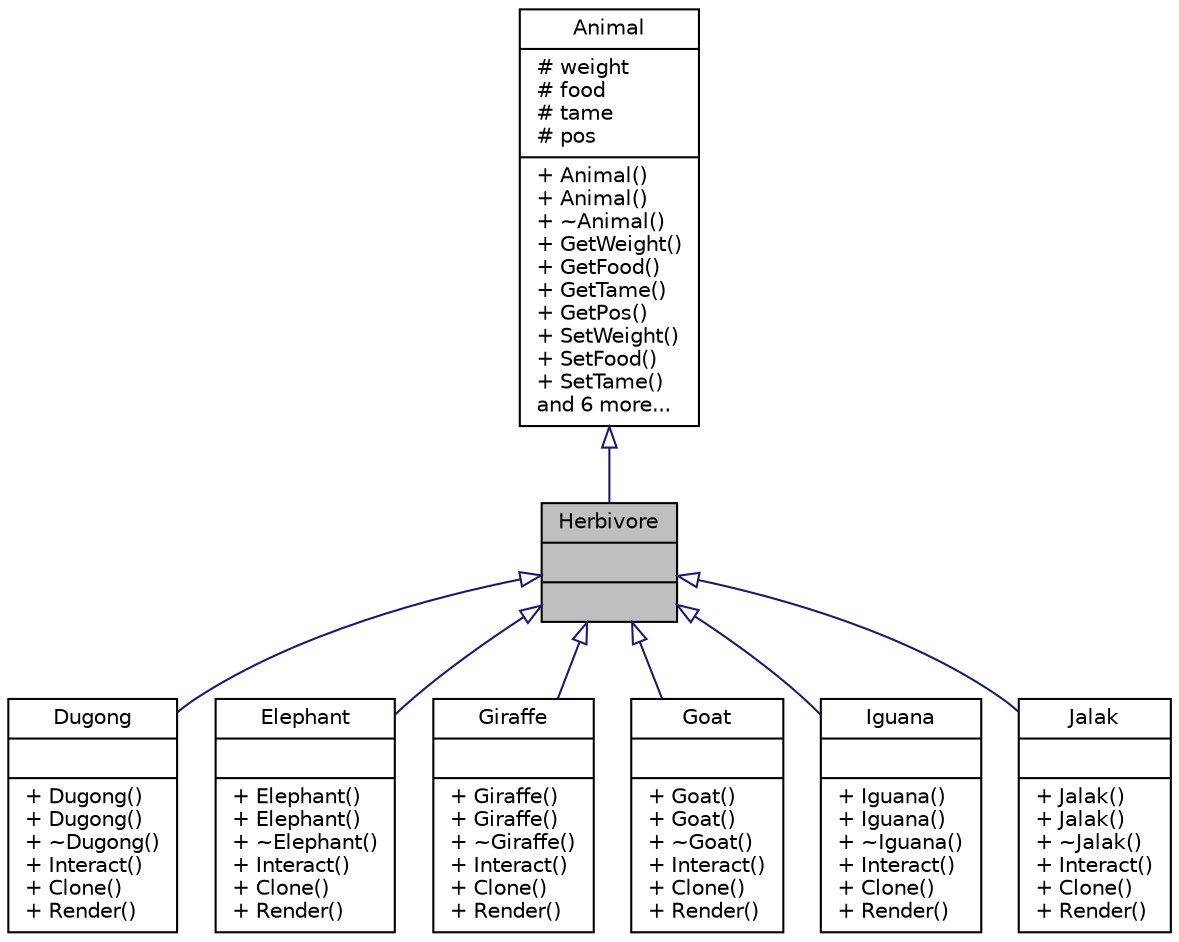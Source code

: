 digraph "Herbivore"
{
  edge [fontname="Helvetica",fontsize="10",labelfontname="Helvetica",labelfontsize="10"];
  node [fontname="Helvetica",fontsize="10",shape=record];
  Node1 [label="{Herbivore\n||}",height=0.2,width=0.4,color="black", fillcolor="grey75", style="filled", fontcolor="black"];
  Node2 -> Node1 [dir="back",color="midnightblue",fontsize="10",style="solid",arrowtail="onormal"];
  Node2 [label="{Animal\n|# weight\l# food\l# tame\l# pos\l|+ Animal()\l+ Animal()\l+ ~Animal()\l+ GetWeight()\l+ GetFood()\l+ GetTame()\l+ GetPos()\l+ SetWeight()\l+ SetFood()\l+ SetTame()\land 6 more...\l}",height=0.2,width=0.4,color="black", fillcolor="white", style="filled",URL="$classAnimal.html"];
  Node1 -> Node3 [dir="back",color="midnightblue",fontsize="10",style="solid",arrowtail="onormal"];
  Node3 [label="{Dugong\n||+ Dugong()\l+ Dugong()\l+ ~Dugong()\l+ Interact()\l+ Clone()\l+ Render()\l}",height=0.2,width=0.4,color="black", fillcolor="white", style="filled",URL="$classDugong.html"];
  Node1 -> Node4 [dir="back",color="midnightblue",fontsize="10",style="solid",arrowtail="onormal"];
  Node4 [label="{Elephant\n||+ Elephant()\l+ Elephant()\l+ ~Elephant()\l+ Interact()\l+ Clone()\l+ Render()\l}",height=0.2,width=0.4,color="black", fillcolor="white", style="filled",URL="$classElephant.html"];
  Node1 -> Node5 [dir="back",color="midnightblue",fontsize="10",style="solid",arrowtail="onormal"];
  Node5 [label="{Giraffe\n||+ Giraffe()\l+ Giraffe()\l+ ~Giraffe()\l+ Interact()\l+ Clone()\l+ Render()\l}",height=0.2,width=0.4,color="black", fillcolor="white", style="filled",URL="$classGiraffe.html"];
  Node1 -> Node6 [dir="back",color="midnightblue",fontsize="10",style="solid",arrowtail="onormal"];
  Node6 [label="{Goat\n||+ Goat()\l+ Goat()\l+ ~Goat()\l+ Interact()\l+ Clone()\l+ Render()\l}",height=0.2,width=0.4,color="black", fillcolor="white", style="filled",URL="$classGoat.html"];
  Node1 -> Node7 [dir="back",color="midnightblue",fontsize="10",style="solid",arrowtail="onormal"];
  Node7 [label="{Iguana\n||+ Iguana()\l+ Iguana()\l+ ~Iguana()\l+ Interact()\l+ Clone()\l+ Render()\l}",height=0.2,width=0.4,color="black", fillcolor="white", style="filled",URL="$classIguana.html"];
  Node1 -> Node8 [dir="back",color="midnightblue",fontsize="10",style="solid",arrowtail="onormal"];
  Node8 [label="{Jalak\n||+ Jalak()\l+ Jalak()\l+ ~Jalak()\l+ Interact()\l+ Clone()\l+ Render()\l}",height=0.2,width=0.4,color="black", fillcolor="white", style="filled",URL="$classJalak.html"];
}
